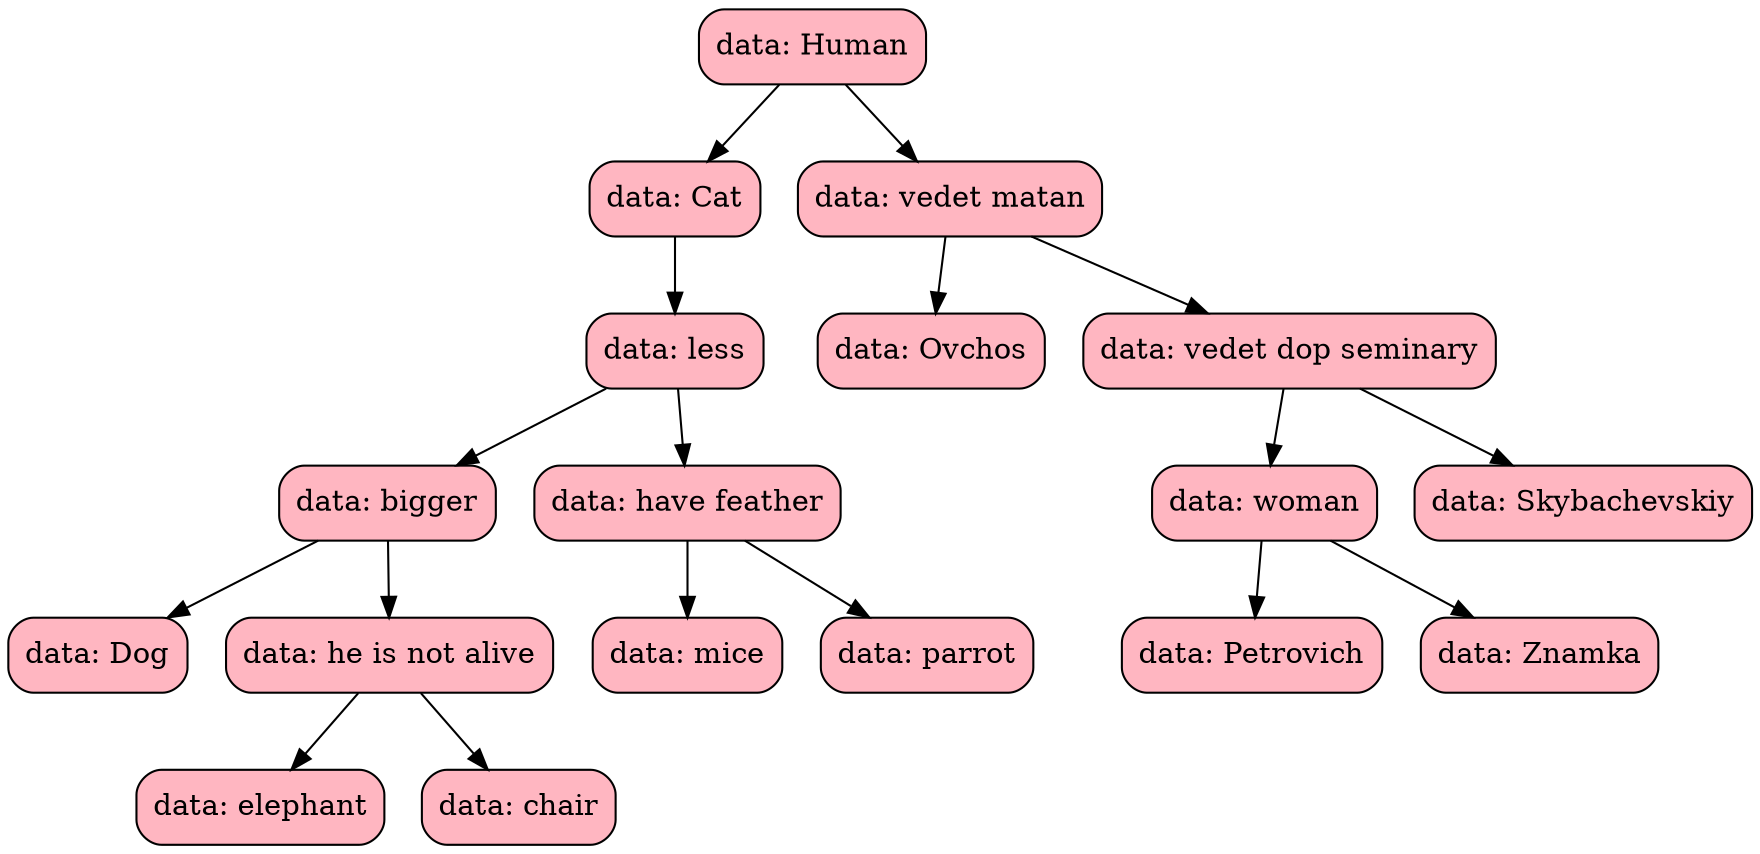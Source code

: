 digraph G { 
node [shape = record];
 "00CD1618"  "00CD1618" [shape = Mrecord, style = filled, fillcolor = lightpink  label = "data: Human "];
"00CD1618" -> "00CD1638" 
 "00CD1618" -> "00CD1830" 
 "00CD1638" [shape = Mrecord, style = filled, fillcolor = lightpink  label = "data: Cat "];
"00CD1638" -> "00CD1668"  "00CD1668" [shape = Mrecord, style = filled, fillcolor = lightpink  label = "data: less "];
"00CD1668" -> "00CD1698" 
 "00CD1668" -> "00CD1798" 
 "00CD1698" [shape = Mrecord, style = filled, fillcolor = lightpink  label = "data: bigger "];
"00CD1698" -> "00CD16C8" 
 "00CD1698" -> "00CD16F8" 
 "00CD16C8" [shape = Mrecord, style = filled, fillcolor = lightpink  label = "data: Dog "];
 "00CD16F8" [shape = Mrecord, style = filled, fillcolor = lightpink  label = "data: he is not alive "];
"00CD16F8" -> "00CD1730" 
 "00CD16F8" -> "00CD1768" 
 "00CD1730" [shape = Mrecord, style = filled, fillcolor = lightpink  label = "data: elephant  "];
 "00CD1768" [shape = Mrecord, style = filled, fillcolor = lightpink  label = "data: chair "];
 "00CD1798" [shape = Mrecord, style = filled, fillcolor = lightpink  label = "data: have feather "];
"00CD1798" -> "00CD17D0" 
 "00CD1798" -> "00CD1800" 
 "00CD17D0" [shape = Mrecord, style = filled, fillcolor = lightpink  label = "data: mice "];
 "00CD1800" [shape = Mrecord, style = filled, fillcolor = lightpink  label = "data: parrot "];
 "00CD1830" [shape = Mrecord, style = filled, fillcolor = lightpink  label = "data: vedet matan  "];
"00CD1830" -> "00CD1868" 
 "00CD1830" -> "00CD1898" 
 "00CD1868" [shape = Mrecord, style = filled, fillcolor = lightpink  label = "data: Ovchos "];
 "00CD1898" [shape = Mrecord, style = filled, fillcolor = lightpink  label = "data: vedet dop seminary "];
"00CD1898" -> "00CD1980" 
 "00CD1898" -> "00CD1C60" 
 "00CD1980" [shape = Mrecord, style = filled, fillcolor = lightpink  label = "data: woman "];
"00CD1980" -> "00CD1900" 
 "00CD1980" -> "00CD1940" 
 "00CD1900" [shape = Mrecord, style = filled, fillcolor = lightpink  label = "data: Petrovich "];
 "00CD1940" [shape = Mrecord, style = filled, fillcolor = lightpink  label = "data: Znamka "];
 "00CD1C60" [shape = Mrecord, style = filled, fillcolor = lightpink  label = "data: Skybachevskiy  "];
}
